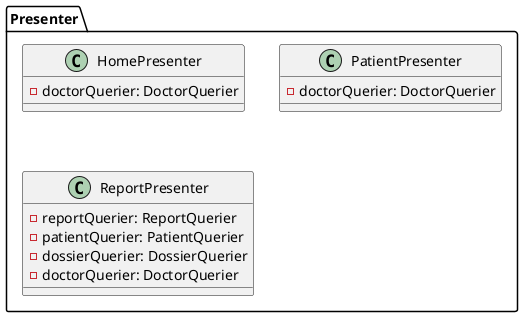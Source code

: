 @startuml

package Presenter {

       class HomePresenter{
         - doctorQuerier: DoctorQuerier
       }
       class PatientPresenter{
         - doctorQuerier: DoctorQuerier
       }
       class ReportPresenter{
         - reportQuerier: ReportQuerier
         - patientQuerier: PatientQuerier
         - dossierQuerier: DossierQuerier
         - doctorQuerier: DoctorQuerier
       }
}

@enduml